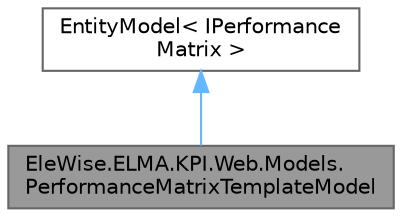 digraph "EleWise.ELMA.KPI.Web.Models.PerformanceMatrixTemplateModel"
{
 // LATEX_PDF_SIZE
  bgcolor="transparent";
  edge [fontname=Helvetica,fontsize=10,labelfontname=Helvetica,labelfontsize=10];
  node [fontname=Helvetica,fontsize=10,shape=box,height=0.2,width=0.4];
  Node1 [id="Node000001",label="EleWise.ELMA.KPI.Web.Models.\lPerformanceMatrixTemplateModel",height=0.2,width=0.4,color="gray40", fillcolor="grey60", style="filled", fontcolor="black",tooltip="Модель редактирования шаблона матрицы эффективности"];
  Node2 -> Node1 [id="edge1_Node000001_Node000002",dir="back",color="steelblue1",style="solid",tooltip=" "];
  Node2 [id="Node000002",label="EntityModel\< IPerformance\lMatrix \>",height=0.2,width=0.4,color="gray40", fillcolor="white", style="filled",tooltip=" "];
}
